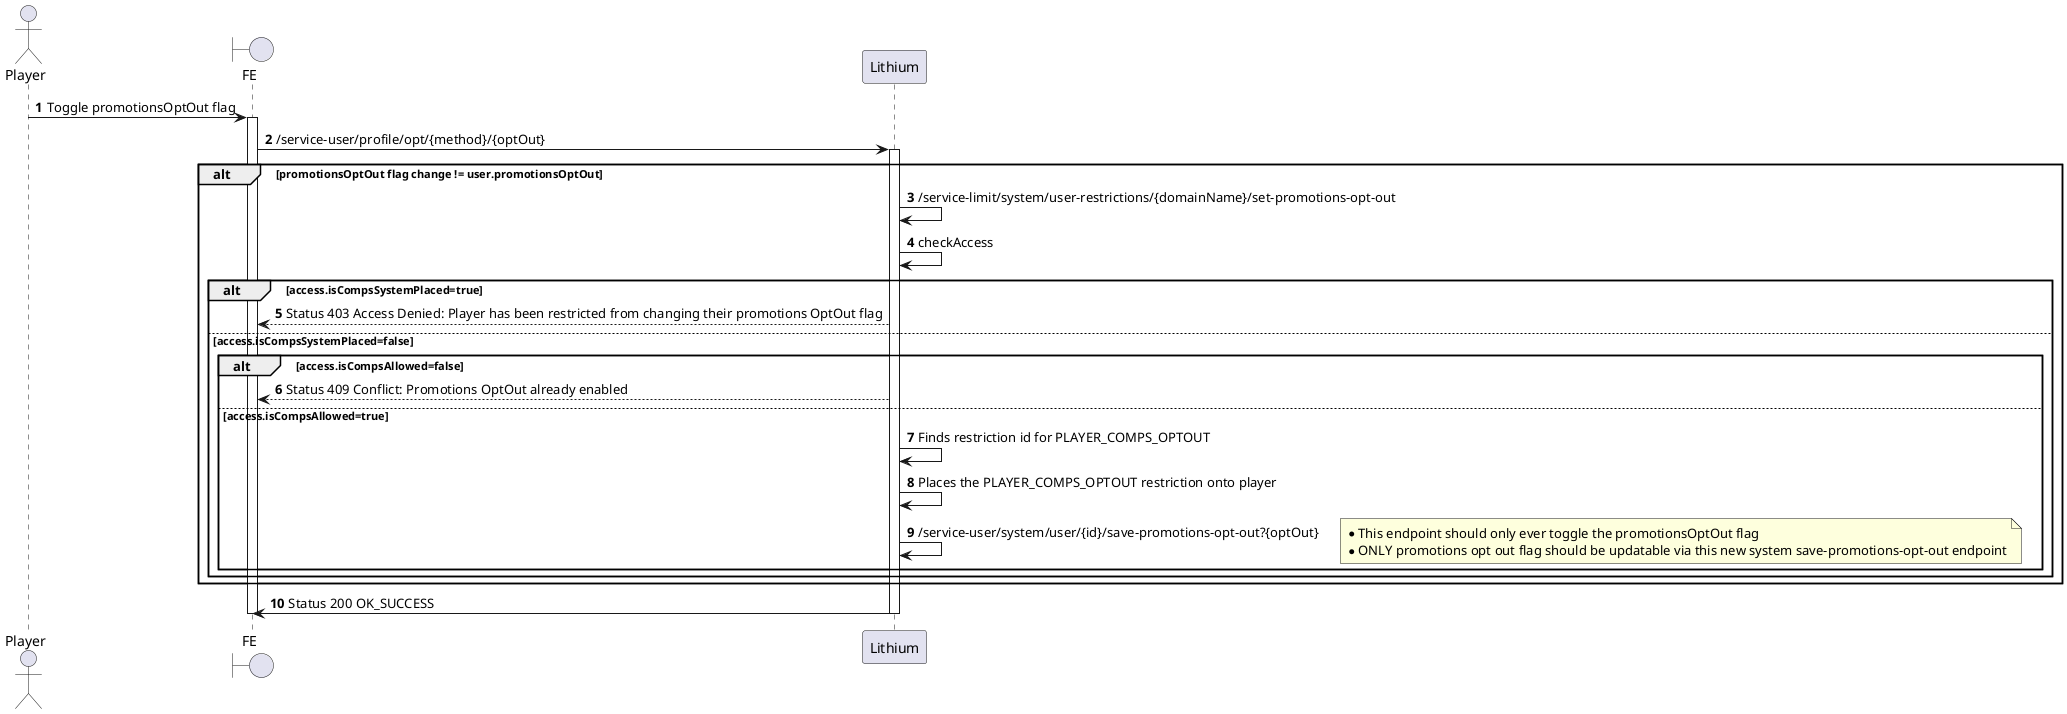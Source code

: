 .Player initiated Promotions OptOut
[plantuml]
----
@startuml
'https://plantuml.com/sequence-diagram

actor "Player" as player
boundary "FE" as fe
participant Lithium as li

autonumber

player -> fe: Toggle promotionsOptOut flag
activate fe
    fe -> li: /service-user/profile/opt/{method}/{optOut}
    activate li
        alt promotionsOptOut flag change != user.promotionsOptOut
            li -> li: /service-limit/system/user-restrictions/{domainName}/set-promotions-opt-out
            li -> li: checkAccess
            alt access.isCompsSystemPlaced=true
                li --> fe: Status 403 Access Denied: Player has been restricted from changing their promotions OptOut flag
            else access.isCompsSystemPlaced=false
                alt access.isCompsAllowed=false
                    li --> fe: Status 409 Conflict: Promotions OptOut already enabled
                else access.isCompsAllowed=true
                    li -> li: Finds restriction id for PLAYER_COMPS_OPTOUT
                    li -> li: Places the PLAYER_COMPS_OPTOUT restriction onto player
                    li -> li: /service-user/system/user/{id}/save-promotions-opt-out?{optOut}
                    note right
                        * This endpoint should only ever toggle the promotionsOptOut flag
                        * ONLY promotions opt out flag should be updatable via this new system save-promotions-opt-out endpoint
                    end note
                end
            end
        end
        li -> fe: Status 200 OK_SUCCESS
    deactivate li
deactivate fe

@enduml
----